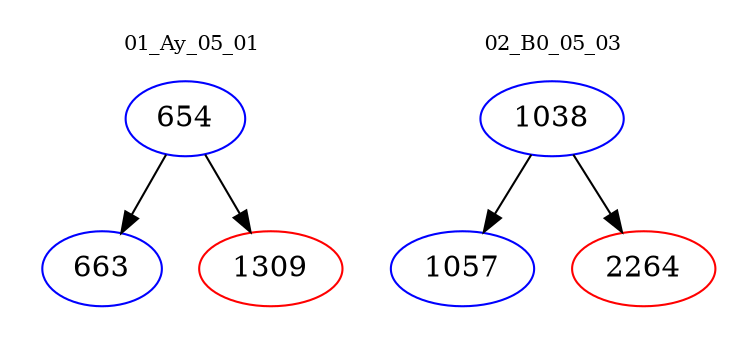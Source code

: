 digraph{
subgraph cluster_0 {
color = white
label = "01_Ay_05_01";
fontsize=10;
T0_654 [label="654", color="blue"]
T0_654 -> T0_663 [color="black"]
T0_663 [label="663", color="blue"]
T0_654 -> T0_1309 [color="black"]
T0_1309 [label="1309", color="red"]
}
subgraph cluster_1 {
color = white
label = "02_B0_05_03";
fontsize=10;
T1_1038 [label="1038", color="blue"]
T1_1038 -> T1_1057 [color="black"]
T1_1057 [label="1057", color="blue"]
T1_1038 -> T1_2264 [color="black"]
T1_2264 [label="2264", color="red"]
}
}
